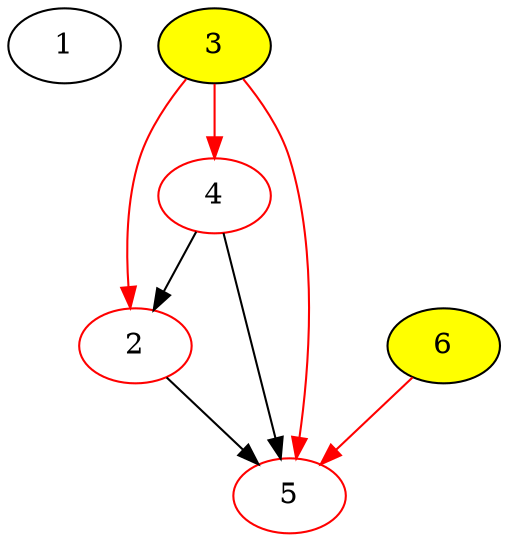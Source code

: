 digraph
{
	1 [color=black];
	2 [color=red];
	3 [fillcolor=yellow, style=filled];
	4 [color=red];
	5 [color=red];
	6 [fillcolor=yellow, style=filled];
	2 -> 5;
	3 -> 2 [color=red];
	3 -> 4 [color=red];
	3 -> 5 [color=red];
	4 -> 2;
	4 -> 5;
	6 -> 5 [color=red];
}